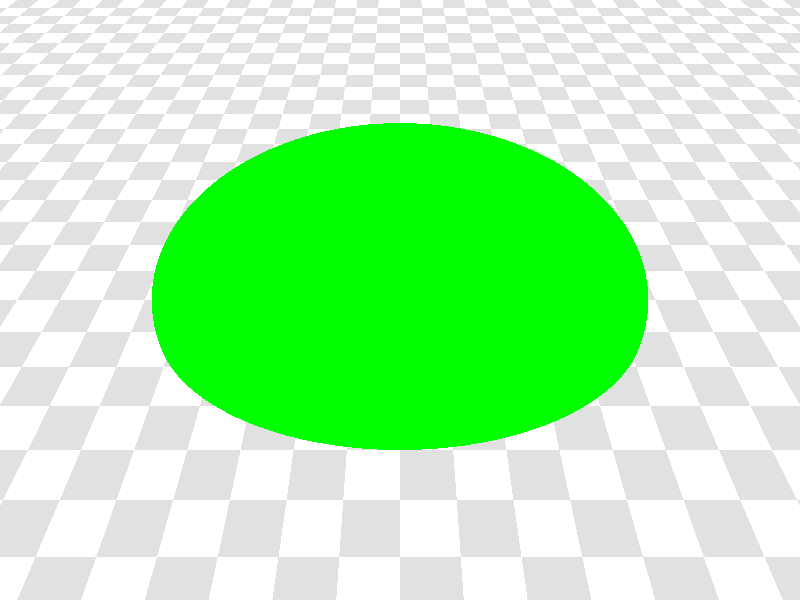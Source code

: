 #include "colors.inc"
#include "stones.inc" // needed for texture T_Stone1

camera {
  location <10, 10, 0>
  look_at <0, 0, 0>
}

plane {
  y, 0
  pigment { checker color Gray color White  }
}

sphere {
  <0, 0, 0>, 4  // center and radius
  scale<1,1,1.4> 
  pigment { color Green transmit 0.5 }
  finish {
    reflection 0.1
    phong 0.3
  }
}
light_source { <5, 10, 10> color White }
light_source { <10, 10, 5> color White }
